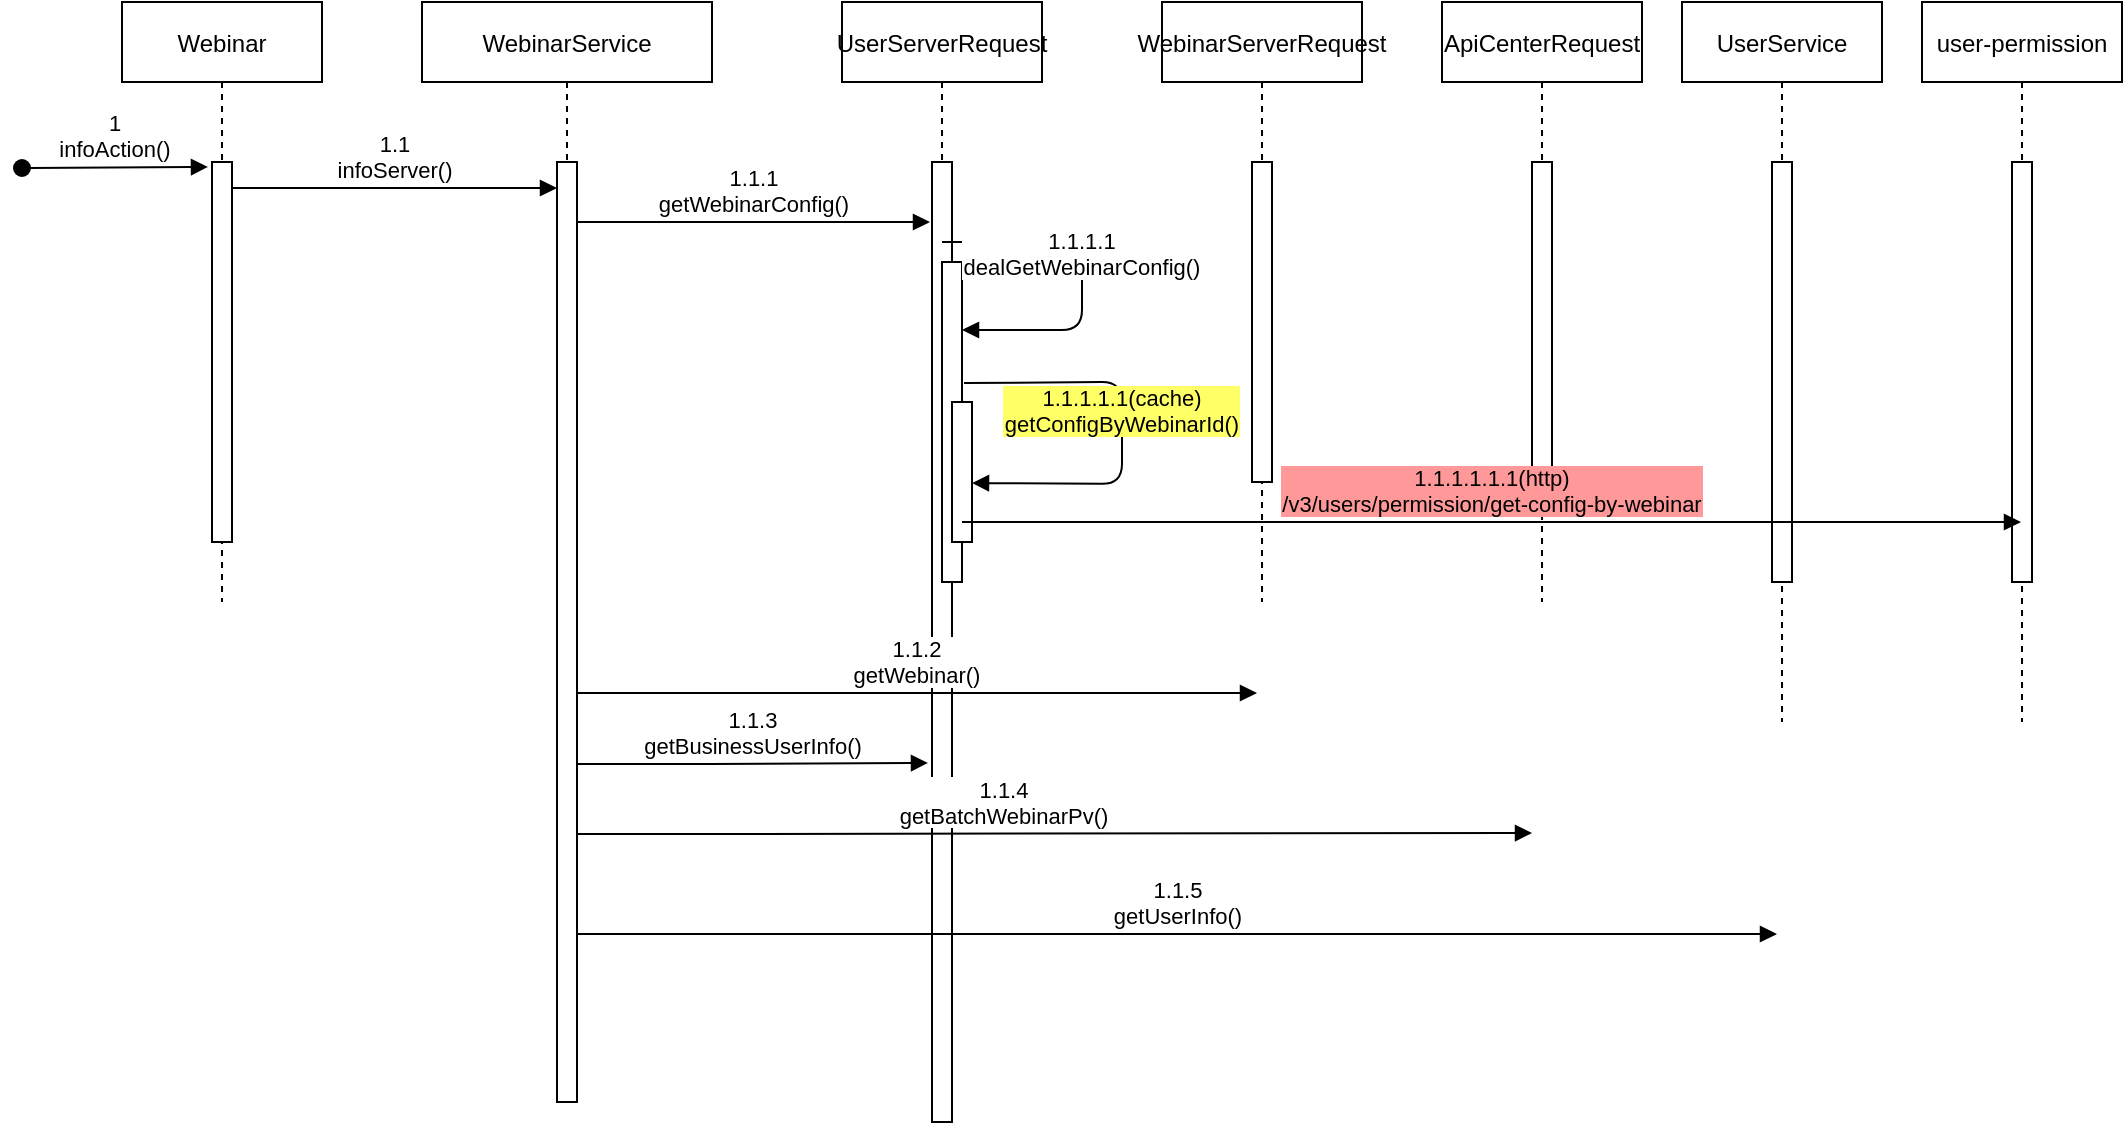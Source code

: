 <mxfile version="16.6.1" type="github">
  <diagram id="kgpKYQtTHZ0yAKxKKP6v" name="Page-1">
    <mxGraphModel dx="946" dy="565" grid="1" gridSize="10" guides="1" tooltips="1" connect="1" arrows="1" fold="1" page="1" pageScale="1" pageWidth="850" pageHeight="1100" math="0" shadow="0">
      <root>
        <mxCell id="0" />
        <mxCell id="1" parent="0" />
        <mxCell id="3nuBFxr9cyL0pnOWT2aG-1" value="Webinar" style="shape=umlLifeline;perimeter=lifelinePerimeter;container=1;collapsible=0;recursiveResize=0;rounded=0;shadow=0;strokeWidth=1;" parent="1" vertex="1">
          <mxGeometry x="120" y="80" width="100" height="300" as="geometry" />
        </mxCell>
        <mxCell id="3nuBFxr9cyL0pnOWT2aG-2" value="" style="points=[];perimeter=orthogonalPerimeter;rounded=0;shadow=0;strokeWidth=1;" parent="3nuBFxr9cyL0pnOWT2aG-1" vertex="1">
          <mxGeometry x="45" y="80" width="10" height="190" as="geometry" />
        </mxCell>
        <mxCell id="3nuBFxr9cyL0pnOWT2aG-3" value="1&#xa;infoAction()" style="verticalAlign=bottom;startArrow=oval;endArrow=block;startSize=8;shadow=0;strokeWidth=1;entryX=-0.2;entryY=0.013;entryDx=0;entryDy=0;entryPerimeter=0;" parent="3nuBFxr9cyL0pnOWT2aG-1" target="3nuBFxr9cyL0pnOWT2aG-2" edge="1">
          <mxGeometry relative="1" as="geometry">
            <mxPoint x="-50" y="83" as="sourcePoint" />
            <mxPoint x="45" y="93" as="targetPoint" />
          </mxGeometry>
        </mxCell>
        <mxCell id="3nuBFxr9cyL0pnOWT2aG-5" value="WebinarService" style="shape=umlLifeline;perimeter=lifelinePerimeter;container=1;collapsible=0;recursiveResize=0;rounded=0;shadow=0;strokeWidth=1;" parent="1" vertex="1">
          <mxGeometry x="270" y="80" width="145" height="550" as="geometry" />
        </mxCell>
        <mxCell id="3nuBFxr9cyL0pnOWT2aG-6" value="" style="points=[];perimeter=orthogonalPerimeter;rounded=0;shadow=0;strokeWidth=1;" parent="3nuBFxr9cyL0pnOWT2aG-5" vertex="1">
          <mxGeometry x="67.5" y="80" width="10" height="470" as="geometry" />
        </mxCell>
        <mxCell id="UK8v2Z1n2UR7xHjHdUC0-11" value="1.1.3&#xa;getBusinessUserInfo()" style="verticalAlign=bottom;endArrow=block;shadow=0;strokeWidth=1;entryX=-0.2;entryY=0.653;entryDx=0;entryDy=0;entryPerimeter=0;" edge="1" parent="3nuBFxr9cyL0pnOWT2aG-5">
          <mxGeometry relative="1" as="geometry">
            <mxPoint x="77.5" y="381.0" as="sourcePoint" />
            <mxPoint x="253" y="380.48" as="targetPoint" />
            <Array as="points">
              <mxPoint x="133.5" y="381" />
            </Array>
          </mxGeometry>
        </mxCell>
        <mxCell id="3nuBFxr9cyL0pnOWT2aG-8" value="1.1&#xa;infoServer()" style="verticalAlign=bottom;endArrow=block;entryX=0;entryY=0;shadow=0;strokeWidth=1;" parent="1" edge="1">
          <mxGeometry relative="1" as="geometry">
            <mxPoint x="175" y="173.0" as="sourcePoint" />
            <mxPoint x="337.5" y="173.0" as="targetPoint" />
          </mxGeometry>
        </mxCell>
        <mxCell id="UK8v2Z1n2UR7xHjHdUC0-1" value="UserServerRequest" style="shape=umlLifeline;perimeter=lifelinePerimeter;container=1;collapsible=0;recursiveResize=0;rounded=0;shadow=0;strokeWidth=1;" vertex="1" parent="1">
          <mxGeometry x="480" y="80" width="100" height="560" as="geometry" />
        </mxCell>
        <mxCell id="UK8v2Z1n2UR7xHjHdUC0-2" value="" style="points=[];perimeter=orthogonalPerimeter;rounded=0;shadow=0;strokeWidth=1;" vertex="1" parent="UK8v2Z1n2UR7xHjHdUC0-1">
          <mxGeometry x="45" y="80" width="10" height="480" as="geometry" />
        </mxCell>
        <mxCell id="UK8v2Z1n2UR7xHjHdUC0-10" value="1.1.2&#xa;getWebinar()" style="verticalAlign=bottom;endArrow=block;shadow=0;strokeWidth=1;" edge="1" parent="UK8v2Z1n2UR7xHjHdUC0-1">
          <mxGeometry relative="1" as="geometry">
            <mxPoint x="-132.5" y="345.5" as="sourcePoint" />
            <mxPoint x="207.5" y="345.5" as="targetPoint" />
          </mxGeometry>
        </mxCell>
        <mxCell id="UK8v2Z1n2UR7xHjHdUC0-17" value="1.1.5&#xa;getUserInfo()" style="verticalAlign=bottom;endArrow=block;shadow=0;strokeWidth=1;" edge="1" parent="UK8v2Z1n2UR7xHjHdUC0-1">
          <mxGeometry relative="1" as="geometry">
            <mxPoint x="-132" y="466.0" as="sourcePoint" />
            <mxPoint x="467.5" y="466" as="targetPoint" />
            <Array as="points">
              <mxPoint x="-76" y="466" />
            </Array>
          </mxGeometry>
        </mxCell>
        <mxCell id="UK8v2Z1n2UR7xHjHdUC0-18" value="" style="points=[];perimeter=orthogonalPerimeter;rounded=0;shadow=0;strokeWidth=1;" vertex="1" parent="UK8v2Z1n2UR7xHjHdUC0-1">
          <mxGeometry x="50" y="130" width="10" height="160" as="geometry" />
        </mxCell>
        <mxCell id="UK8v2Z1n2UR7xHjHdUC0-20" value="" style="points=[];perimeter=orthogonalPerimeter;rounded=0;shadow=0;strokeWidth=1;" vertex="1" parent="UK8v2Z1n2UR7xHjHdUC0-1">
          <mxGeometry x="55" y="200" width="10" height="70" as="geometry" />
        </mxCell>
        <mxCell id="UK8v2Z1n2UR7xHjHdUC0-21" value="1.1.1.1.1(cache)&#xa;getConfigByWebinarId()" style="verticalAlign=bottom;endArrow=block;shadow=0;strokeWidth=1;entryX=1;entryY=0.579;entryDx=0;entryDy=0;entryPerimeter=0;exitX=1.1;exitY=0.378;exitDx=0;exitDy=0;exitPerimeter=0;fillColor=#FF9999;labelBackgroundColor=#FFFF66;" edge="1" parent="UK8v2Z1n2UR7xHjHdUC0-1" source="UK8v2Z1n2UR7xHjHdUC0-18" target="UK8v2Z1n2UR7xHjHdUC0-20">
          <mxGeometry x="0.063" relative="1" as="geometry">
            <mxPoint x="65" y="190" as="sourcePoint" />
            <mxPoint x="70" y="174" as="targetPoint" />
            <Array as="points">
              <mxPoint x="140" y="190" />
              <mxPoint x="140" y="241" />
            </Array>
            <mxPoint as="offset" />
          </mxGeometry>
        </mxCell>
        <mxCell id="UK8v2Z1n2UR7xHjHdUC0-7" value="1.1.1&#xa;getWebinarConfig()" style="verticalAlign=bottom;endArrow=block;shadow=0;strokeWidth=1;" edge="1" parent="1">
          <mxGeometry relative="1" as="geometry">
            <mxPoint x="348" y="190.0" as="sourcePoint" />
            <mxPoint x="524" y="190" as="targetPoint" />
            <Array as="points">
              <mxPoint x="404" y="190" />
            </Array>
          </mxGeometry>
        </mxCell>
        <mxCell id="UK8v2Z1n2UR7xHjHdUC0-8" value="WebinarServerRequest" style="shape=umlLifeline;perimeter=lifelinePerimeter;container=1;collapsible=0;recursiveResize=0;rounded=0;shadow=0;strokeWidth=1;" vertex="1" parent="1">
          <mxGeometry x="640" y="80" width="100" height="300" as="geometry" />
        </mxCell>
        <mxCell id="UK8v2Z1n2UR7xHjHdUC0-9" value="" style="points=[];perimeter=orthogonalPerimeter;rounded=0;shadow=0;strokeWidth=1;" vertex="1" parent="UK8v2Z1n2UR7xHjHdUC0-8">
          <mxGeometry x="45" y="80" width="10" height="160" as="geometry" />
        </mxCell>
        <mxCell id="UK8v2Z1n2UR7xHjHdUC0-12" value="ApiCenterRequest" style="shape=umlLifeline;perimeter=lifelinePerimeter;container=1;collapsible=0;recursiveResize=0;rounded=0;shadow=0;strokeWidth=1;" vertex="1" parent="1">
          <mxGeometry x="780" y="80" width="100" height="300" as="geometry" />
        </mxCell>
        <mxCell id="UK8v2Z1n2UR7xHjHdUC0-13" value="" style="points=[];perimeter=orthogonalPerimeter;rounded=0;shadow=0;strokeWidth=1;" vertex="1" parent="UK8v2Z1n2UR7xHjHdUC0-12">
          <mxGeometry x="45" y="80" width="10" height="160" as="geometry" />
        </mxCell>
        <mxCell id="UK8v2Z1n2UR7xHjHdUC0-14" value="1.1.4&#xa;getBatchWebinarPv()" style="verticalAlign=bottom;endArrow=block;shadow=0;strokeWidth=1;entryX=0;entryY=0.872;entryDx=0;entryDy=0;entryPerimeter=0;" edge="1" parent="1">
          <mxGeometry relative="1" as="geometry">
            <mxPoint x="389" y="496" as="sourcePoint" />
            <mxPoint x="825" y="495.52" as="targetPoint" />
            <Array as="points">
              <mxPoint x="343" y="496" />
              <mxPoint x="389" y="496" />
            </Array>
          </mxGeometry>
        </mxCell>
        <mxCell id="UK8v2Z1n2UR7xHjHdUC0-15" value="UserService" style="shape=umlLifeline;perimeter=lifelinePerimeter;container=1;collapsible=0;recursiveResize=0;rounded=0;shadow=0;strokeWidth=1;" vertex="1" parent="1">
          <mxGeometry x="900" y="80" width="100" height="360" as="geometry" />
        </mxCell>
        <mxCell id="UK8v2Z1n2UR7xHjHdUC0-16" value="" style="points=[];perimeter=orthogonalPerimeter;rounded=0;shadow=0;strokeWidth=1;" vertex="1" parent="UK8v2Z1n2UR7xHjHdUC0-15">
          <mxGeometry x="45" y="80" width="10" height="210" as="geometry" />
        </mxCell>
        <mxCell id="UK8v2Z1n2UR7xHjHdUC0-19" value="1.1.1.1&#xa;dealGetWebinarConfig()" style="verticalAlign=bottom;endArrow=block;shadow=0;strokeWidth=1;" edge="1" parent="1" source="UK8v2Z1n2UR7xHjHdUC0-1">
          <mxGeometry x="0.049" relative="1" as="geometry">
            <mxPoint x="620" y="220" as="sourcePoint" />
            <mxPoint x="540" y="244" as="targetPoint" />
            <Array as="points">
              <mxPoint x="600" y="200" />
              <mxPoint x="600" y="244" />
            </Array>
            <mxPoint as="offset" />
          </mxGeometry>
        </mxCell>
        <mxCell id="UK8v2Z1n2UR7xHjHdUC0-23" value="user-permission" style="shape=umlLifeline;perimeter=lifelinePerimeter;container=1;collapsible=0;recursiveResize=0;rounded=0;shadow=0;strokeWidth=1;" vertex="1" parent="1">
          <mxGeometry x="1020" y="80" width="100" height="360" as="geometry" />
        </mxCell>
        <mxCell id="UK8v2Z1n2UR7xHjHdUC0-24" value="" style="points=[];perimeter=orthogonalPerimeter;rounded=0;shadow=0;strokeWidth=1;" vertex="1" parent="UK8v2Z1n2UR7xHjHdUC0-23">
          <mxGeometry x="45" y="80" width="10" height="210" as="geometry" />
        </mxCell>
        <mxCell id="UK8v2Z1n2UR7xHjHdUC0-25" value="1.1.1.1.1.1(http)&#xa;/v3/users/permission/get-config-by-webinar" style="verticalAlign=bottom;endArrow=block;shadow=0;strokeWidth=1;labelBackgroundColor=#FF9999;" edge="1" parent="1" target="UK8v2Z1n2UR7xHjHdUC0-23">
          <mxGeometry relative="1" as="geometry">
            <mxPoint x="540" y="340.0" as="sourcePoint" />
            <mxPoint x="880" y="340.0" as="targetPoint" />
          </mxGeometry>
        </mxCell>
      </root>
    </mxGraphModel>
  </diagram>
</mxfile>
